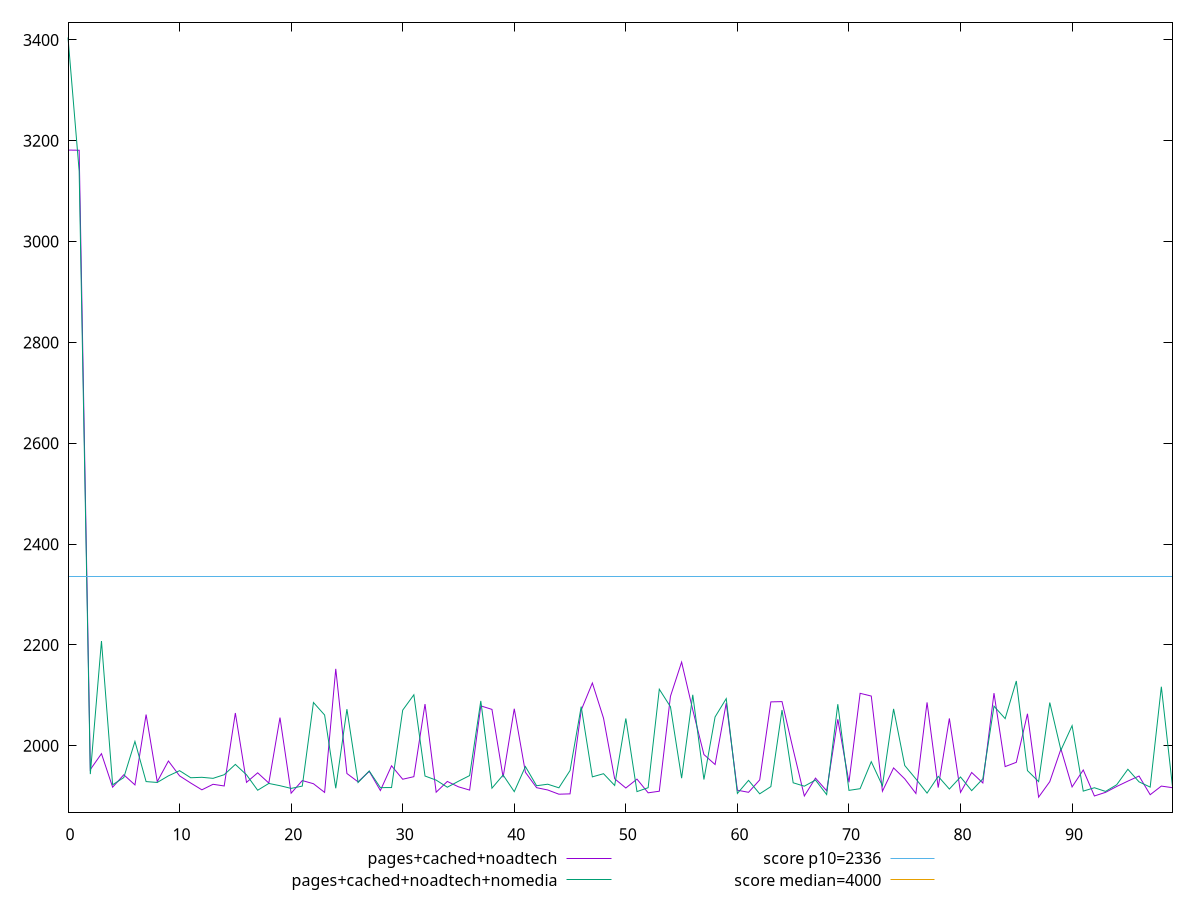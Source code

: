 reset

$pagesCachedNoadtech <<EOF
0 3181.562
1 3181.169
2 1952.9544999999998
3 1984.417
4 1917.9574499999997
5 1942.584
6 1922.4759999999999
7 2062.06085
8 1928.90695
9 1969.8804999999998
10 1940.4444999999998
11 1926.21085
12 1912.7205500000002
13 1923.7025
14 1920.3695000000002
15 2065.06205
16 1927.5128000000004
17 1946.4591000000003
18 1926.1665000000003
19 2055.9745000000003
20 1906.04915
21 1931.0889999999997
22 1924.8354999999997
23 1907.6205000000004
24 2152.6495
25 1945.103
26 1928.5205
27 1949.4544999999998
28 1911.3222999999996
29 1960.393
30 1933.7290000000003
31 1938.8110000000001
32 2082.7940000000003
33 1908.01475
34 1929.3399000000004
35 1918.6919999999996
36 1912.1965000000002
37 2079.22725
38 2072.2358999999997
39 1937.6284999999998
40 2073.5627
41 1947.5395000000003
42 1916.9979999999998
43 1912.4173499999997
44 1904.05175
45 1904.72145
46 2070.7047000000002
47 2124.6105
48 2054.84
49 1934.6854999999998
50 1916.3494
51 1933.9651500000004
52 1906.78665
53 1909.9819499999996
54 2098.18585
55 2166.064
56 2071.13955
57 1982.6734999999999
58 1962.9560000000001
59 2084.8025
60 1911.96
61 1907.8195500000002
62 1932.4309999999996
63 2087.1499999999996
64 2087.6764000000003
65 1992.5815
66 1900.5327999999997
67 1935.9545000000003
68 1910.8490000000002
69 2052.6899999999996
70 1927.6406499999998
71 2104.1106999999997
72 2098.6839999999997
73 1909.8975500000001
74 1956.1689999999999
75 1934.4812499999998
76 1905.5034999999998
77 2086.1322999999998
78 1917.1850000000002
79 2054.37305
80 1907.6479999999997
81 1947.1275
82 1926.3281499999998
83 2104.4365
84 1958.8035
85 1967.2954999999997
86 2063.5595
87 1898.2045000000003
88 1928.9330000000004
89 1993.6680000000001
90 1918.4684000000002
91 1952.0902500000004
92 1900.5365000000002
93 1907.7415
94 1919.36965
95 1930.0036
96 1940.0859
97 1903.0279999999998
98 1920.1422000000005
99 1916.95015
EOF

$pagesCachedNoadtechNomedia <<EOF
0 3404.8194999999987
1 3139.9700000000003
2 1943.9095
3 2207.8085000000005
4 1922.7407000000003
5 1937.06515
6 2008.7123000000001
7 1929.0670499999999
8 1927.33855
9 1940.4245
10 1950.7130000000002
11 1936.6807499999995
12 1937.5528500000003
13 1935.489
14 1942.7049999999995
15 1963.1713499999998
16 1942.5069999999998
17 1911.9016999999997
18 1925.38185
19 1920.9302000000002
20 1915.5589499999996
21 1920.1488
22 2085.929
23 2061.15775
24 1915.8814499999996
25 2072.7125
26 1927.2479500000002
27 1950.0915
28 1917.0805
29 1917.2234999999996
30 2070.7282999999998
31 2101.2174999999997
32 1940.0704999999998
33 1931.967
34 1917.8969499999994
35 1929.7820500000003
36 1940.9918499999999
37 2089.053
38 1915.9585000000002
39 1942.0567999999998
40 1909.1495
41 1958.8804999999998
42 1920.8425000000002
43 1923.8637000000003
44 1916.745
45 1951.0155
46 2077.7769
47 1938.448
48 1944.6905000000002
49 1921.42855
50 2054.2655
51 1909.2257
52 1916.9386
53 2112.2378999999996
54 2077.47
55 1935.7819999999997
56 2101.142
57 1933.1316500000005
58 2057.3026
59 2093.6104000000005
60 1905.5912500000004
61 1931.4850999999999
62 1904.7898500000001
63 1919.1045
64 2071.02005
65 1926.6837499999997
66 1919.9460000000001
67 1932.15245
68 1903.3360000000005
69 2082.52755
70 1911.6564
71 1914.96495
72 1968.5275000000001
73 1920.7435
74 2073.268
75 1960.9650000000001
76 1934.3485500000002
77 1906.2454500000003
78 1939.4407999999996
79 1914.2468999999999
80 1938.1950000000002
81 1911.0964999999997
82 1934.5884999999998
83 2078.691
84 2053.9516999999996
85 2128.5815000000002
86 1950.8201000000001
87 1929.0138
88 2085.83
89 1991.4233500000005
90 2040
91 1910.1902499999999
92 1916.8744000000002
93 1909.5528000000004
94 1922.7785000000003
95 1953.4966
96 1928.5587000000003
97 1918.1524999999997
98 2117.22045
99 1918.7594
EOF

set key outside below
set xrange [0:99]
set yrange [1868.0722000000003:3434.9517999999985]
set trange [1868.0722000000003:3434.9517999999985]
set terminal svg size 640, 520 enhanced background rgb 'white'
set output "report_00017_2021-02-10T15-08-03.406Z/first-contentful-paint/comparison/line/2_vs_3.svg"

plot $pagesCachedNoadtech title "pages+cached+noadtech" with line, \
     $pagesCachedNoadtechNomedia title "pages+cached+noadtech+nomedia" with line, \
     2336 title "score p10=2336", \
     4000 title "score median=4000"

reset
